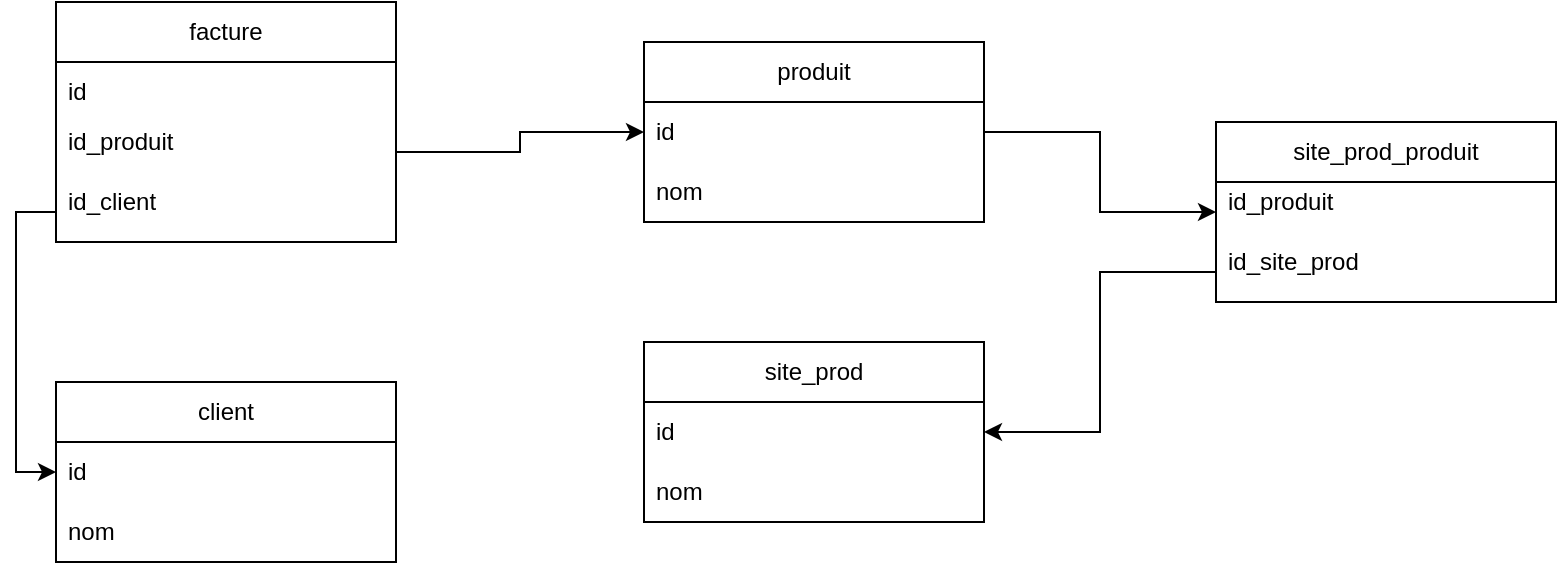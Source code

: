 <mxfile version="21.3.2" type="device">
  <diagram name="Page-1" id="E4_ny49EpSJBV2YCo86b">
    <mxGraphModel dx="2185" dy="752" grid="1" gridSize="10" guides="1" tooltips="1" connect="1" arrows="1" fold="1" page="1" pageScale="1" pageWidth="827" pageHeight="1169" math="0" shadow="0">
      <root>
        <mxCell id="0" />
        <mxCell id="1" parent="0" />
        <mxCell id="BLvj6tVeH4iugnBtgfEt-5" value="facture" style="swimlane;fontStyle=0;childLayout=stackLayout;horizontal=1;startSize=30;horizontalStack=0;resizeParent=1;resizeParentMax=0;resizeLast=0;collapsible=1;marginBottom=0;whiteSpace=wrap;html=1;" vertex="1" parent="1">
          <mxGeometry x="-50" y="220" width="170" height="120" as="geometry" />
        </mxCell>
        <mxCell id="BLvj6tVeH4iugnBtgfEt-7" value="id" style="text;strokeColor=none;fillColor=none;align=left;verticalAlign=middle;spacingLeft=4;spacingRight=4;overflow=hidden;points=[[0,0.5],[1,0.5]];portConstraint=eastwest;rotatable=0;whiteSpace=wrap;html=1;" vertex="1" parent="BLvj6tVeH4iugnBtgfEt-5">
          <mxGeometry y="30" width="170" height="30" as="geometry" />
        </mxCell>
        <mxCell id="BLvj6tVeH4iugnBtgfEt-8" value="&lt;div&gt;id_produit&lt;/div&gt;&lt;div&gt;&lt;br&gt;&lt;/div&gt;" style="text;strokeColor=none;fillColor=none;align=left;verticalAlign=middle;spacingLeft=4;spacingRight=4;overflow=hidden;points=[[0,0.5],[1,0.5]];portConstraint=eastwest;rotatable=0;whiteSpace=wrap;html=1;" vertex="1" parent="BLvj6tVeH4iugnBtgfEt-5">
          <mxGeometry y="60" width="170" height="30" as="geometry" />
        </mxCell>
        <mxCell id="BLvj6tVeH4iugnBtgfEt-9" value="&lt;div&gt;id_client&lt;/div&gt;&lt;div&gt;&lt;br&gt;&lt;/div&gt;" style="text;strokeColor=none;fillColor=none;align=left;verticalAlign=middle;spacingLeft=4;spacingRight=4;overflow=hidden;points=[[0,0.5],[1,0.5]];portConstraint=eastwest;rotatable=0;whiteSpace=wrap;html=1;" vertex="1" parent="BLvj6tVeH4iugnBtgfEt-5">
          <mxGeometry y="90" width="170" height="30" as="geometry" />
        </mxCell>
        <mxCell id="BLvj6tVeH4iugnBtgfEt-10" value="site_prod" style="swimlane;fontStyle=0;childLayout=stackLayout;horizontal=1;startSize=30;horizontalStack=0;resizeParent=1;resizeParentMax=0;resizeLast=0;collapsible=1;marginBottom=0;whiteSpace=wrap;html=1;" vertex="1" parent="1">
          <mxGeometry x="244" y="390" width="170" height="90" as="geometry" />
        </mxCell>
        <mxCell id="BLvj6tVeH4iugnBtgfEt-11" value="id" style="text;strokeColor=none;fillColor=none;align=left;verticalAlign=middle;spacingLeft=4;spacingRight=4;overflow=hidden;points=[[0,0.5],[1,0.5]];portConstraint=eastwest;rotatable=0;whiteSpace=wrap;html=1;" vertex="1" parent="BLvj6tVeH4iugnBtgfEt-10">
          <mxGeometry y="30" width="170" height="30" as="geometry" />
        </mxCell>
        <mxCell id="BLvj6tVeH4iugnBtgfEt-12" value="nom" style="text;strokeColor=none;fillColor=none;align=left;verticalAlign=middle;spacingLeft=4;spacingRight=4;overflow=hidden;points=[[0,0.5],[1,0.5]];portConstraint=eastwest;rotatable=0;whiteSpace=wrap;html=1;" vertex="1" parent="BLvj6tVeH4iugnBtgfEt-10">
          <mxGeometry y="60" width="170" height="30" as="geometry" />
        </mxCell>
        <mxCell id="BLvj6tVeH4iugnBtgfEt-14" value="produit" style="swimlane;fontStyle=0;childLayout=stackLayout;horizontal=1;startSize=30;horizontalStack=0;resizeParent=1;resizeParentMax=0;resizeLast=0;collapsible=1;marginBottom=0;whiteSpace=wrap;html=1;" vertex="1" parent="1">
          <mxGeometry x="244" y="240" width="170" height="90" as="geometry" />
        </mxCell>
        <mxCell id="BLvj6tVeH4iugnBtgfEt-15" value="id" style="text;strokeColor=none;fillColor=none;align=left;verticalAlign=middle;spacingLeft=4;spacingRight=4;overflow=hidden;points=[[0,0.5],[1,0.5]];portConstraint=eastwest;rotatable=0;whiteSpace=wrap;html=1;" vertex="1" parent="BLvj6tVeH4iugnBtgfEt-14">
          <mxGeometry y="30" width="170" height="30" as="geometry" />
        </mxCell>
        <mxCell id="BLvj6tVeH4iugnBtgfEt-16" value="nom" style="text;strokeColor=none;fillColor=none;align=left;verticalAlign=middle;spacingLeft=4;spacingRight=4;overflow=hidden;points=[[0,0.5],[1,0.5]];portConstraint=eastwest;rotatable=0;whiteSpace=wrap;html=1;" vertex="1" parent="BLvj6tVeH4iugnBtgfEt-14">
          <mxGeometry y="60" width="170" height="30" as="geometry" />
        </mxCell>
        <mxCell id="BLvj6tVeH4iugnBtgfEt-18" value="client" style="swimlane;fontStyle=0;childLayout=stackLayout;horizontal=1;startSize=30;horizontalStack=0;resizeParent=1;resizeParentMax=0;resizeLast=0;collapsible=1;marginBottom=0;whiteSpace=wrap;html=1;" vertex="1" parent="1">
          <mxGeometry x="-50" y="410" width="170" height="90" as="geometry" />
        </mxCell>
        <mxCell id="BLvj6tVeH4iugnBtgfEt-19" value="id" style="text;strokeColor=none;fillColor=none;align=left;verticalAlign=middle;spacingLeft=4;spacingRight=4;overflow=hidden;points=[[0,0.5],[1,0.5]];portConstraint=eastwest;rotatable=0;whiteSpace=wrap;html=1;" vertex="1" parent="BLvj6tVeH4iugnBtgfEt-18">
          <mxGeometry y="30" width="170" height="30" as="geometry" />
        </mxCell>
        <mxCell id="BLvj6tVeH4iugnBtgfEt-20" value="nom" style="text;strokeColor=none;fillColor=none;align=left;verticalAlign=middle;spacingLeft=4;spacingRight=4;overflow=hidden;points=[[0,0.5],[1,0.5]];portConstraint=eastwest;rotatable=0;whiteSpace=wrap;html=1;" vertex="1" parent="BLvj6tVeH4iugnBtgfEt-18">
          <mxGeometry y="60" width="170" height="30" as="geometry" />
        </mxCell>
        <mxCell id="BLvj6tVeH4iugnBtgfEt-22" value="site_prod_produit" style="swimlane;fontStyle=0;childLayout=stackLayout;horizontal=1;startSize=30;horizontalStack=0;resizeParent=1;resizeParentMax=0;resizeLast=0;collapsible=1;marginBottom=0;whiteSpace=wrap;html=1;" vertex="1" parent="1">
          <mxGeometry x="530" y="280" width="170" height="90" as="geometry" />
        </mxCell>
        <mxCell id="BLvj6tVeH4iugnBtgfEt-25" value="&lt;div&gt;id_produit&lt;/div&gt;&lt;div&gt;&lt;br&gt;&lt;/div&gt;" style="text;strokeColor=none;fillColor=none;align=left;verticalAlign=middle;spacingLeft=4;spacingRight=4;overflow=hidden;points=[[0,0.5],[1,0.5]];portConstraint=eastwest;rotatable=0;whiteSpace=wrap;html=1;" vertex="1" parent="BLvj6tVeH4iugnBtgfEt-22">
          <mxGeometry y="30" width="170" height="30" as="geometry" />
        </mxCell>
        <mxCell id="BLvj6tVeH4iugnBtgfEt-24" value="&lt;div&gt;id_site_prod&lt;/div&gt;&lt;div&gt;&lt;br&gt;&lt;/div&gt;" style="text;strokeColor=none;fillColor=none;align=left;verticalAlign=middle;spacingLeft=4;spacingRight=4;overflow=hidden;points=[[0,0.5],[1,0.5]];portConstraint=eastwest;rotatable=0;whiteSpace=wrap;html=1;" vertex="1" parent="BLvj6tVeH4iugnBtgfEt-22">
          <mxGeometry y="60" width="170" height="30" as="geometry" />
        </mxCell>
        <mxCell id="BLvj6tVeH4iugnBtgfEt-26" style="edgeStyle=orthogonalEdgeStyle;rounded=0;orthogonalLoop=1;jettySize=auto;html=1;entryX=0;entryY=0.5;entryDx=0;entryDy=0;" edge="1" parent="1" source="BLvj6tVeH4iugnBtgfEt-9" target="BLvj6tVeH4iugnBtgfEt-19">
          <mxGeometry relative="1" as="geometry">
            <mxPoint x="10" y="360" as="sourcePoint" />
          </mxGeometry>
        </mxCell>
        <mxCell id="BLvj6tVeH4iugnBtgfEt-27" style="edgeStyle=orthogonalEdgeStyle;rounded=0;orthogonalLoop=1;jettySize=auto;html=1;exitX=1;exitY=0.5;exitDx=0;exitDy=0;entryX=0;entryY=0.5;entryDx=0;entryDy=0;" edge="1" parent="1" source="BLvj6tVeH4iugnBtgfEt-8" target="BLvj6tVeH4iugnBtgfEt-15">
          <mxGeometry relative="1" as="geometry" />
        </mxCell>
        <mxCell id="BLvj6tVeH4iugnBtgfEt-30" style="edgeStyle=orthogonalEdgeStyle;rounded=0;orthogonalLoop=1;jettySize=auto;html=1;exitX=1;exitY=0.5;exitDx=0;exitDy=0;" edge="1" parent="1" source="BLvj6tVeH4iugnBtgfEt-15" target="BLvj6tVeH4iugnBtgfEt-25">
          <mxGeometry relative="1" as="geometry">
            <mxPoint x="450" y="285" as="targetPoint" />
          </mxGeometry>
        </mxCell>
        <mxCell id="BLvj6tVeH4iugnBtgfEt-31" style="edgeStyle=orthogonalEdgeStyle;rounded=0;orthogonalLoop=1;jettySize=auto;html=1;exitX=0;exitY=0.5;exitDx=0;exitDy=0;entryX=1;entryY=0.5;entryDx=0;entryDy=0;" edge="1" parent="1" source="BLvj6tVeH4iugnBtgfEt-24" target="BLvj6tVeH4iugnBtgfEt-11">
          <mxGeometry relative="1" as="geometry" />
        </mxCell>
      </root>
    </mxGraphModel>
  </diagram>
</mxfile>

